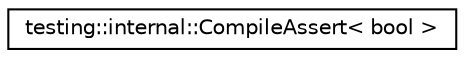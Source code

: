 digraph G
{
  edge [fontname="Helvetica",fontsize="10",labelfontname="Helvetica",labelfontsize="10"];
  node [fontname="Helvetica",fontsize="10",shape=record];
  rankdir="LR";
  Node1 [label="testing::internal::CompileAssert\< bool \>",height=0.2,width=0.4,color="black", fillcolor="white", style="filled",URL="$structtesting_1_1internal_1_1CompileAssert.html"];
}

